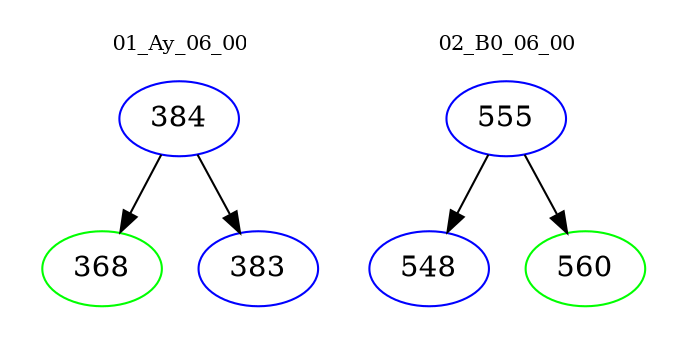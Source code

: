 digraph{
subgraph cluster_0 {
color = white
label = "01_Ay_06_00";
fontsize=10;
T0_384 [label="384", color="blue"]
T0_384 -> T0_368 [color="black"]
T0_368 [label="368", color="green"]
T0_384 -> T0_383 [color="black"]
T0_383 [label="383", color="blue"]
}
subgraph cluster_1 {
color = white
label = "02_B0_06_00";
fontsize=10;
T1_555 [label="555", color="blue"]
T1_555 -> T1_548 [color="black"]
T1_548 [label="548", color="blue"]
T1_555 -> T1_560 [color="black"]
T1_560 [label="560", color="green"]
}
}
